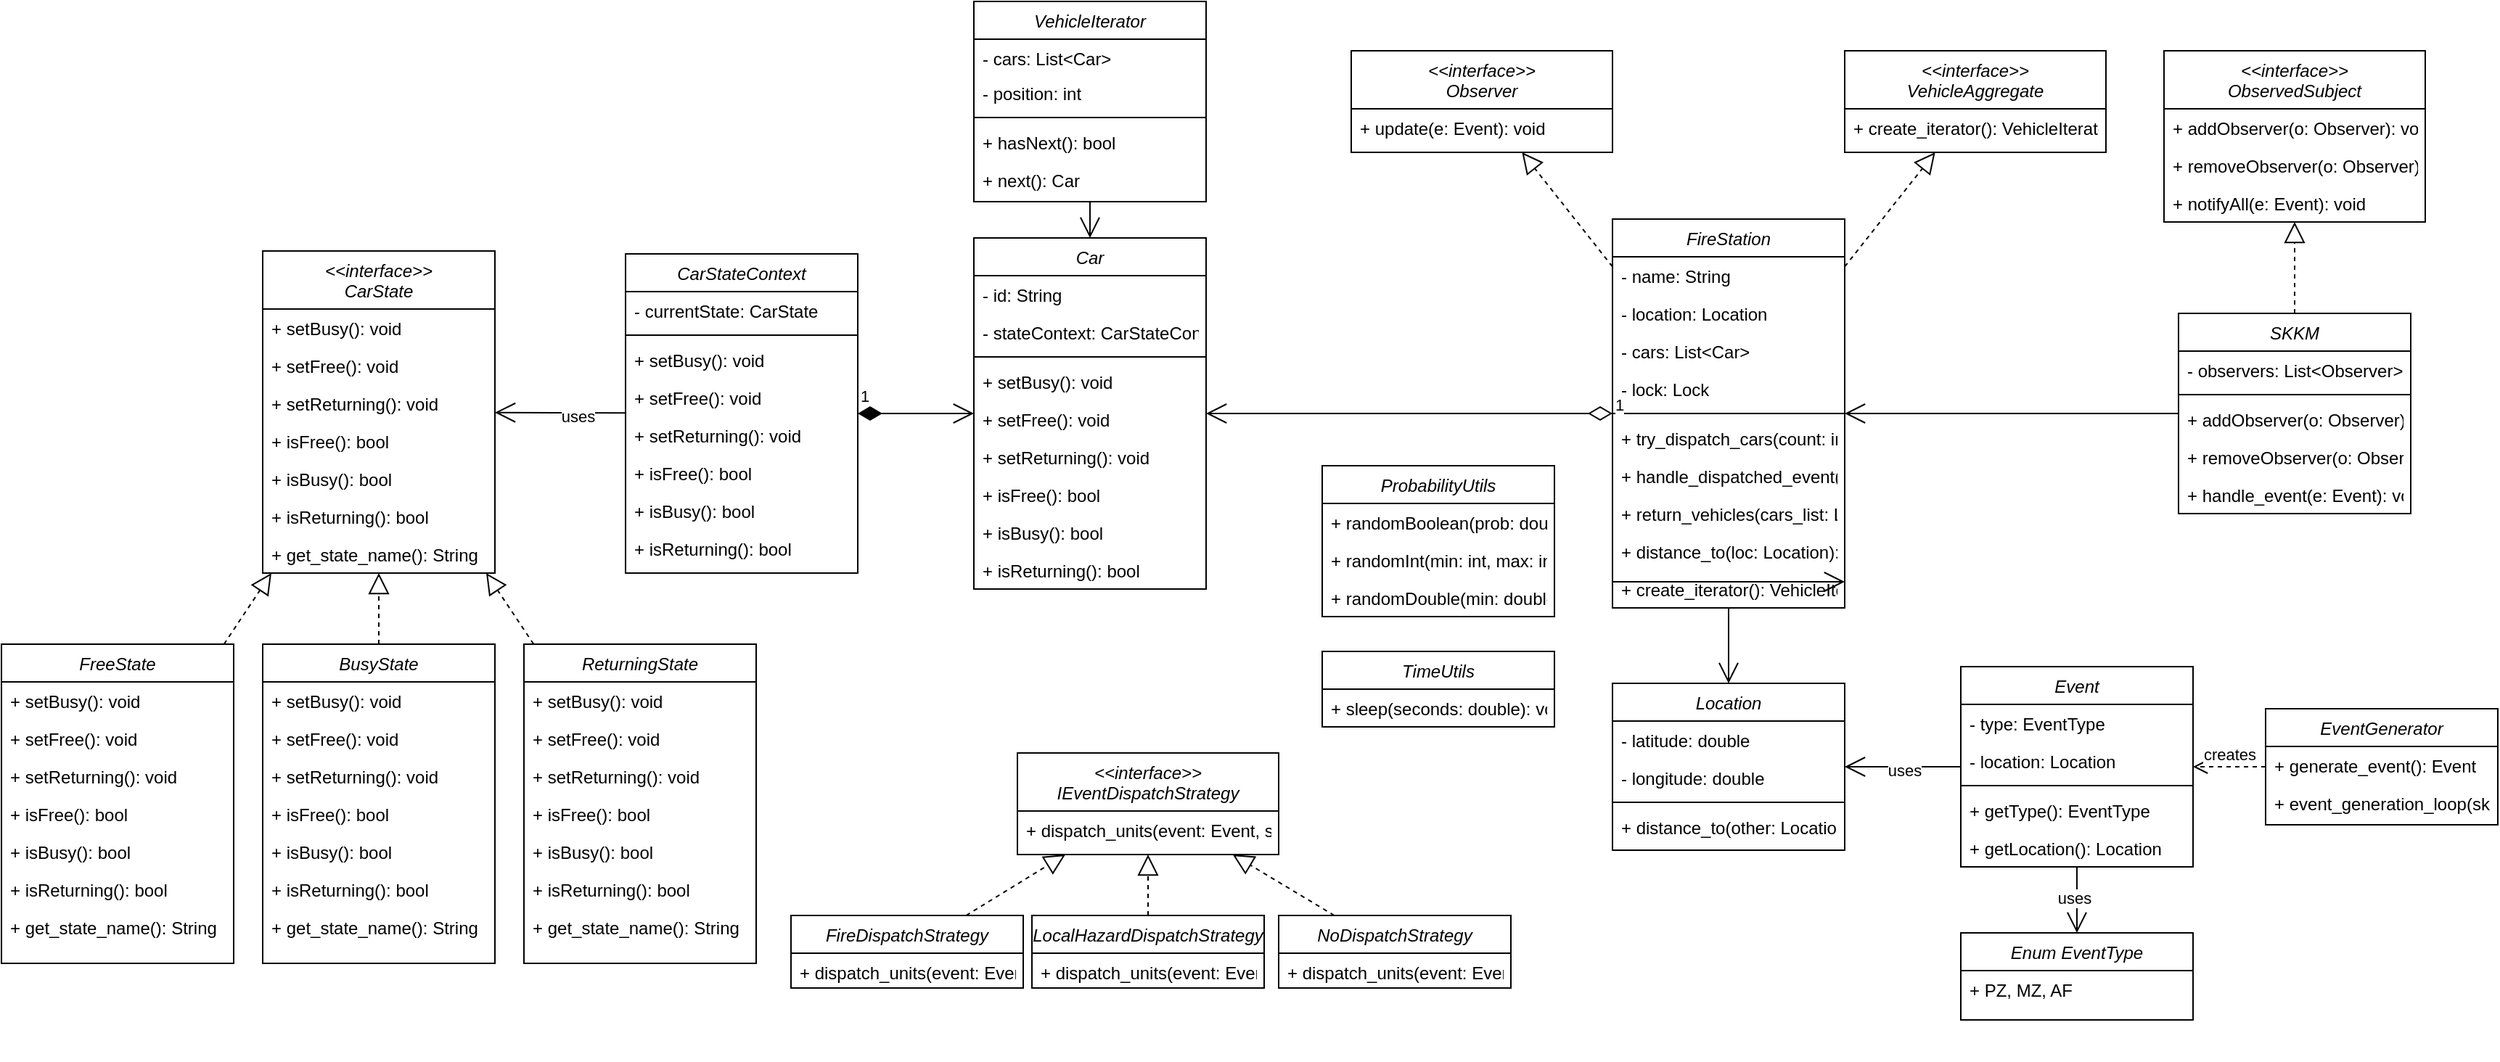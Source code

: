 <mxfile version="25.0.2">
  <diagram id="C5RBs43oDa-KdzZeNtuy" name="Page-1">
    <mxGraphModel dx="3720" dy="1858" grid="1" gridSize="10" guides="1" tooltips="1" connect="1" arrows="1" fold="1" page="1" pageScale="2.5" pageWidth="827" pageHeight="1169" math="0" shadow="0">
      <root>
        <mxCell id="WIyWlLk6GJQsqaUBKTNV-0" />
        <mxCell id="WIyWlLk6GJQsqaUBKTNV-1" parent="WIyWlLk6GJQsqaUBKTNV-0" />
        <mxCell id="zkfFHV4jXpPFQw0GAbJ--0" value="SKKM" style="swimlane;fontStyle=2;align=center;verticalAlign=top;childLayout=stackLayout;horizontal=1;startSize=26;horizontalStack=0;resizeParent=1;resizeLast=0;collapsible=1;marginBottom=0;rounded=0;shadow=0;strokeWidth=1;" parent="WIyWlLk6GJQsqaUBKTNV-1" vertex="1">
          <mxGeometry x="1830" y="225" width="160" height="138" as="geometry">
            <mxRectangle x="230" y="140" width="160" height="26" as="alternateBounds" />
          </mxGeometry>
        </mxCell>
        <mxCell id="zkfFHV4jXpPFQw0GAbJ--1" value="- observers: List&lt;Observer&gt;" style="text;align=left;verticalAlign=top;spacingLeft=4;spacingRight=4;overflow=hidden;rotatable=0;points=[[0,0.5],[1,0.5]];portConstraint=eastwest;" parent="zkfFHV4jXpPFQw0GAbJ--0" vertex="1">
          <mxGeometry y="26" width="160" height="26" as="geometry" />
        </mxCell>
        <mxCell id="zkfFHV4jXpPFQw0GAbJ--4" value="" style="line;html=1;strokeWidth=1;align=left;verticalAlign=middle;spacingTop=-1;spacingLeft=3;spacingRight=3;rotatable=0;labelPosition=right;points=[];portConstraint=eastwest;" parent="zkfFHV4jXpPFQw0GAbJ--0" vertex="1">
          <mxGeometry y="52" width="160" height="8" as="geometry" />
        </mxCell>
        <mxCell id="zkfFHV4jXpPFQw0GAbJ--5" value="+ addObserver(o: Observer): void" style="text;align=left;verticalAlign=top;spacingLeft=4;spacingRight=4;overflow=hidden;rotatable=0;points=[[0,0.5],[1,0.5]];portConstraint=eastwest;" parent="zkfFHV4jXpPFQw0GAbJ--0" vertex="1">
          <mxGeometry y="60" width="160" height="26" as="geometry" />
        </mxCell>
        <mxCell id="zkfFHV4jXpPFQw0GAbJ--2" value="+ removeObserver(o: Observer): void" style="text;align=left;verticalAlign=top;spacingLeft=4;spacingRight=4;overflow=hidden;rotatable=0;points=[[0,0.5],[1,0.5]];portConstraint=eastwest;rounded=0;shadow=0;html=0;" parent="zkfFHV4jXpPFQw0GAbJ--0" vertex="1">
          <mxGeometry y="86" width="160" height="26" as="geometry" />
        </mxCell>
        <mxCell id="fSnKcC19vcWi2rclpTKH-0" value="+ handle_event(e: Event): void" style="text;align=left;verticalAlign=top;spacingLeft=4;spacingRight=4;overflow=hidden;rotatable=0;points=[[0,0.5],[1,0.5]];portConstraint=eastwest;rounded=0;shadow=0;html=0;" parent="zkfFHV4jXpPFQw0GAbJ--0" vertex="1">
          <mxGeometry y="112" width="160" height="26" as="geometry" />
        </mxCell>
        <mxCell id="fSnKcC19vcWi2rclpTKH-1" value="FireStation" style="swimlane;fontStyle=2;align=center;verticalAlign=top;childLayout=stackLayout;horizontal=1;startSize=26;horizontalStack=0;resizeParent=1;resizeLast=0;collapsible=1;marginBottom=0;rounded=0;shadow=0;strokeWidth=1;" parent="WIyWlLk6GJQsqaUBKTNV-1" vertex="1">
          <mxGeometry x="1440" y="160" width="160" height="268" as="geometry">
            <mxRectangle x="230" y="140" width="160" height="26" as="alternateBounds" />
          </mxGeometry>
        </mxCell>
        <mxCell id="fSnKcC19vcWi2rclpTKH-7" value="- name: String" style="text;align=left;verticalAlign=top;spacingLeft=4;spacingRight=4;overflow=hidden;rotatable=0;points=[[0,0.5],[1,0.5]];portConstraint=eastwest;" parent="fSnKcC19vcWi2rclpTKH-1" vertex="1">
          <mxGeometry y="26" width="160" height="26" as="geometry" />
        </mxCell>
        <mxCell id="fSnKcC19vcWi2rclpTKH-9" value="- location: Location" style="text;align=left;verticalAlign=top;spacingLeft=4;spacingRight=4;overflow=hidden;rotatable=0;points=[[0,0.5],[1,0.5]];portConstraint=eastwest;" parent="fSnKcC19vcWi2rclpTKH-1" vertex="1">
          <mxGeometry y="52" width="160" height="26" as="geometry" />
        </mxCell>
        <mxCell id="fSnKcC19vcWi2rclpTKH-4" value="- cars: List&lt;Car&gt;" style="text;align=left;verticalAlign=top;spacingLeft=4;spacingRight=4;overflow=hidden;rotatable=0;points=[[0,0.5],[1,0.5]];portConstraint=eastwest;" parent="fSnKcC19vcWi2rclpTKH-1" vertex="1">
          <mxGeometry y="78" width="160" height="26" as="geometry" />
        </mxCell>
        <mxCell id="fSnKcC19vcWi2rclpTKH-8" value="- lock: Lock" style="text;align=left;verticalAlign=top;spacingLeft=4;spacingRight=4;overflow=hidden;rotatable=0;points=[[0,0.5],[1,0.5]];portConstraint=eastwest;" parent="fSnKcC19vcWi2rclpTKH-1" vertex="1">
          <mxGeometry y="104" width="160" height="26" as="geometry" />
        </mxCell>
        <mxCell id="fSnKcC19vcWi2rclpTKH-3" value="" style="line;html=1;strokeWidth=1;align=left;verticalAlign=middle;spacingTop=-1;spacingLeft=3;spacingRight=3;rotatable=0;labelPosition=right;points=[];portConstraint=eastwest;" parent="fSnKcC19vcWi2rclpTKH-1" vertex="1">
          <mxGeometry y="130" width="160" height="8" as="geometry" />
        </mxCell>
        <mxCell id="fSnKcC19vcWi2rclpTKH-5" value="+ try_dispatch_cars(count: int): List&lt;Car&gt; or None" style="text;align=left;verticalAlign=top;spacingLeft=4;spacingRight=4;overflow=hidden;rotatable=0;points=[[0,0.5],[1,0.5]];portConstraint=eastwest;rounded=0;shadow=0;html=0;" parent="fSnKcC19vcWi2rclpTKH-1" vertex="1">
          <mxGeometry y="138" width="160" height="26" as="geometry" />
        </mxCell>
        <mxCell id="fSnKcC19vcWi2rclpTKH-6" value="+ handle_dispatched_event(event: Event, dispatched_cars: List&lt;Car&gt;): void" style="text;align=left;verticalAlign=top;spacingLeft=4;spacingRight=4;overflow=hidden;rotatable=0;points=[[0,0.5],[1,0.5]];portConstraint=eastwest;rounded=0;shadow=0;html=0;" parent="fSnKcC19vcWi2rclpTKH-1" vertex="1">
          <mxGeometry y="164" width="160" height="26" as="geometry" />
        </mxCell>
        <mxCell id="fSnKcC19vcWi2rclpTKH-10" value="+ return_vehicles(cars_list: List&lt;Car&gt;, instant: bool): void" style="text;align=left;verticalAlign=top;spacingLeft=4;spacingRight=4;overflow=hidden;rotatable=0;points=[[0,0.5],[1,0.5]];portConstraint=eastwest;rounded=0;shadow=0;html=0;" parent="fSnKcC19vcWi2rclpTKH-1" vertex="1">
          <mxGeometry y="190" width="160" height="26" as="geometry" />
        </mxCell>
        <mxCell id="fSnKcC19vcWi2rclpTKH-11" value="+ distance_to(loc: Location): double&#xa;" style="text;align=left;verticalAlign=top;spacingLeft=4;spacingRight=4;overflow=hidden;rotatable=0;points=[[0,0.5],[1,0.5]];portConstraint=eastwest;rounded=0;shadow=0;html=0;" parent="fSnKcC19vcWi2rclpTKH-1" vertex="1">
          <mxGeometry y="216" width="160" height="26" as="geometry" />
        </mxCell>
        <mxCell id="fSnKcC19vcWi2rclpTKH-13" value="+ create_iterator(): VehicleIterator" style="text;align=left;verticalAlign=top;spacingLeft=4;spacingRight=4;overflow=hidden;rotatable=0;points=[[0,0.5],[1,0.5]];portConstraint=eastwest;rounded=0;shadow=0;html=0;" parent="fSnKcC19vcWi2rclpTKH-1" vertex="1">
          <mxGeometry y="242" width="160" height="26" as="geometry" />
        </mxCell>
        <mxCell id="fSnKcC19vcWi2rclpTKH-14" value="Car" style="swimlane;fontStyle=2;align=center;verticalAlign=top;childLayout=stackLayout;horizontal=1;startSize=26;horizontalStack=0;resizeParent=1;resizeLast=0;collapsible=1;marginBottom=0;rounded=0;shadow=0;strokeWidth=1;" parent="WIyWlLk6GJQsqaUBKTNV-1" vertex="1">
          <mxGeometry x="1000" y="173" width="160" height="242" as="geometry">
            <mxRectangle x="230" y="140" width="160" height="26" as="alternateBounds" />
          </mxGeometry>
        </mxCell>
        <mxCell id="fSnKcC19vcWi2rclpTKH-15" value="- id: String" style="text;align=left;verticalAlign=top;spacingLeft=4;spacingRight=4;overflow=hidden;rotatable=0;points=[[0,0.5],[1,0.5]];portConstraint=eastwest;" parent="fSnKcC19vcWi2rclpTKH-14" vertex="1">
          <mxGeometry y="26" width="160" height="26" as="geometry" />
        </mxCell>
        <mxCell id="fSnKcC19vcWi2rclpTKH-16" value="- stateContext: CarStateContext" style="text;align=left;verticalAlign=top;spacingLeft=4;spacingRight=4;overflow=hidden;rotatable=0;points=[[0,0.5],[1,0.5]];portConstraint=eastwest;" parent="fSnKcC19vcWi2rclpTKH-14" vertex="1">
          <mxGeometry y="52" width="160" height="26" as="geometry" />
        </mxCell>
        <mxCell id="fSnKcC19vcWi2rclpTKH-19" value="" style="line;html=1;strokeWidth=1;align=left;verticalAlign=middle;spacingTop=-1;spacingLeft=3;spacingRight=3;rotatable=0;labelPosition=right;points=[];portConstraint=eastwest;" parent="fSnKcC19vcWi2rclpTKH-14" vertex="1">
          <mxGeometry y="78" width="160" height="8" as="geometry" />
        </mxCell>
        <mxCell id="fSnKcC19vcWi2rclpTKH-20" value="+ setBusy(): void" style="text;align=left;verticalAlign=top;spacingLeft=4;spacingRight=4;overflow=hidden;rotatable=0;points=[[0,0.5],[1,0.5]];portConstraint=eastwest;rounded=0;shadow=0;html=0;" parent="fSnKcC19vcWi2rclpTKH-14" vertex="1">
          <mxGeometry y="86" width="160" height="26" as="geometry" />
        </mxCell>
        <mxCell id="fSnKcC19vcWi2rclpTKH-21" value="+ setFree(): void" style="text;align=left;verticalAlign=top;spacingLeft=4;spacingRight=4;overflow=hidden;rotatable=0;points=[[0,0.5],[1,0.5]];portConstraint=eastwest;rounded=0;shadow=0;html=0;" parent="fSnKcC19vcWi2rclpTKH-14" vertex="1">
          <mxGeometry y="112" width="160" height="26" as="geometry" />
        </mxCell>
        <mxCell id="fSnKcC19vcWi2rclpTKH-22" value="+ setReturning(): void" style="text;align=left;verticalAlign=top;spacingLeft=4;spacingRight=4;overflow=hidden;rotatable=0;points=[[0,0.5],[1,0.5]];portConstraint=eastwest;rounded=0;shadow=0;html=0;" parent="fSnKcC19vcWi2rclpTKH-14" vertex="1">
          <mxGeometry y="138" width="160" height="26" as="geometry" />
        </mxCell>
        <mxCell id="fSnKcC19vcWi2rclpTKH-23" value="+ isFree(): bool&#xa;" style="text;align=left;verticalAlign=top;spacingLeft=4;spacingRight=4;overflow=hidden;rotatable=0;points=[[0,0.5],[1,0.5]];portConstraint=eastwest;rounded=0;shadow=0;html=0;" parent="fSnKcC19vcWi2rclpTKH-14" vertex="1">
          <mxGeometry y="164" width="160" height="26" as="geometry" />
        </mxCell>
        <mxCell id="fSnKcC19vcWi2rclpTKH-24" value="+ isBusy(): bool" style="text;align=left;verticalAlign=top;spacingLeft=4;spacingRight=4;overflow=hidden;rotatable=0;points=[[0,0.5],[1,0.5]];portConstraint=eastwest;rounded=0;shadow=0;html=0;" parent="fSnKcC19vcWi2rclpTKH-14" vertex="1">
          <mxGeometry y="190" width="160" height="26" as="geometry" />
        </mxCell>
        <mxCell id="fSnKcC19vcWi2rclpTKH-25" value="+ isReturning(): bool" style="text;align=left;verticalAlign=top;spacingLeft=4;spacingRight=4;overflow=hidden;rotatable=0;points=[[0,0.5],[1,0.5]];portConstraint=eastwest;rounded=0;shadow=0;html=0;" parent="fSnKcC19vcWi2rclpTKH-14" vertex="1">
          <mxGeometry y="216" width="160" height="26" as="geometry" />
        </mxCell>
        <mxCell id="fSnKcC19vcWi2rclpTKH-39" value="CarStateContext" style="swimlane;fontStyle=2;align=center;verticalAlign=top;childLayout=stackLayout;horizontal=1;startSize=26;horizontalStack=0;resizeParent=1;resizeLast=0;collapsible=1;marginBottom=0;rounded=0;shadow=0;strokeWidth=1;" parent="WIyWlLk6GJQsqaUBKTNV-1" vertex="1">
          <mxGeometry x="760" y="184" width="160" height="220" as="geometry">
            <mxRectangle x="230" y="140" width="160" height="26" as="alternateBounds" />
          </mxGeometry>
        </mxCell>
        <mxCell id="fSnKcC19vcWi2rclpTKH-40" value="- currentState: CarState" style="text;align=left;verticalAlign=top;spacingLeft=4;spacingRight=4;overflow=hidden;rotatable=0;points=[[0,0.5],[1,0.5]];portConstraint=eastwest;" parent="fSnKcC19vcWi2rclpTKH-39" vertex="1">
          <mxGeometry y="26" width="160" height="26" as="geometry" />
        </mxCell>
        <mxCell id="fSnKcC19vcWi2rclpTKH-42" value="" style="line;html=1;strokeWidth=1;align=left;verticalAlign=middle;spacingTop=-1;spacingLeft=3;spacingRight=3;rotatable=0;labelPosition=right;points=[];portConstraint=eastwest;" parent="fSnKcC19vcWi2rclpTKH-39" vertex="1">
          <mxGeometry y="52" width="160" height="8" as="geometry" />
        </mxCell>
        <mxCell id="fSnKcC19vcWi2rclpTKH-43" value="+ setBusy(): void" style="text;align=left;verticalAlign=top;spacingLeft=4;spacingRight=4;overflow=hidden;rotatable=0;points=[[0,0.5],[1,0.5]];portConstraint=eastwest;rounded=0;shadow=0;html=0;" parent="fSnKcC19vcWi2rclpTKH-39" vertex="1">
          <mxGeometry y="60" width="160" height="26" as="geometry" />
        </mxCell>
        <mxCell id="fSnKcC19vcWi2rclpTKH-44" value="+ setFree(): void" style="text;align=left;verticalAlign=top;spacingLeft=4;spacingRight=4;overflow=hidden;rotatable=0;points=[[0,0.5],[1,0.5]];portConstraint=eastwest;rounded=0;shadow=0;html=0;" parent="fSnKcC19vcWi2rclpTKH-39" vertex="1">
          <mxGeometry y="86" width="160" height="26" as="geometry" />
        </mxCell>
        <mxCell id="fSnKcC19vcWi2rclpTKH-45" value="+ setReturning(): void" style="text;align=left;verticalAlign=top;spacingLeft=4;spacingRight=4;overflow=hidden;rotatable=0;points=[[0,0.5],[1,0.5]];portConstraint=eastwest;rounded=0;shadow=0;html=0;" parent="fSnKcC19vcWi2rclpTKH-39" vertex="1">
          <mxGeometry y="112" width="160" height="26" as="geometry" />
        </mxCell>
        <mxCell id="fSnKcC19vcWi2rclpTKH-46" value="+ isFree(): bool&#xa;" style="text;align=left;verticalAlign=top;spacingLeft=4;spacingRight=4;overflow=hidden;rotatable=0;points=[[0,0.5],[1,0.5]];portConstraint=eastwest;rounded=0;shadow=0;html=0;" parent="fSnKcC19vcWi2rclpTKH-39" vertex="1">
          <mxGeometry y="138" width="160" height="26" as="geometry" />
        </mxCell>
        <mxCell id="fSnKcC19vcWi2rclpTKH-47" value="+ isBusy(): bool" style="text;align=left;verticalAlign=top;spacingLeft=4;spacingRight=4;overflow=hidden;rotatable=0;points=[[0,0.5],[1,0.5]];portConstraint=eastwest;rounded=0;shadow=0;html=0;" parent="fSnKcC19vcWi2rclpTKH-39" vertex="1">
          <mxGeometry y="164" width="160" height="26" as="geometry" />
        </mxCell>
        <mxCell id="fSnKcC19vcWi2rclpTKH-48" value="+ isReturning(): bool" style="text;align=left;verticalAlign=top;spacingLeft=4;spacingRight=4;overflow=hidden;rotatable=0;points=[[0,0.5],[1,0.5]];portConstraint=eastwest;rounded=0;shadow=0;html=0;" parent="fSnKcC19vcWi2rclpTKH-39" vertex="1">
          <mxGeometry y="190" width="160" height="26" as="geometry" />
        </mxCell>
        <mxCell id="fSnKcC19vcWi2rclpTKH-49" value="&lt;&lt;interface&gt;&gt;&#xa;CarState" style="swimlane;fontStyle=2;align=center;verticalAlign=top;childLayout=stackLayout;horizontal=1;startSize=40;horizontalStack=0;resizeParent=1;resizeLast=0;collapsible=1;marginBottom=0;rounded=0;shadow=0;strokeWidth=1;" parent="WIyWlLk6GJQsqaUBKTNV-1" vertex="1">
          <mxGeometry x="510" y="182" width="160" height="222" as="geometry">
            <mxRectangle x="230" y="140" width="160" height="26" as="alternateBounds" />
          </mxGeometry>
        </mxCell>
        <mxCell id="fSnKcC19vcWi2rclpTKH-53" value="+ setBusy(): void" style="text;align=left;verticalAlign=top;spacingLeft=4;spacingRight=4;overflow=hidden;rotatable=0;points=[[0,0.5],[1,0.5]];portConstraint=eastwest;rounded=0;shadow=0;html=0;" parent="fSnKcC19vcWi2rclpTKH-49" vertex="1">
          <mxGeometry y="40" width="160" height="26" as="geometry" />
        </mxCell>
        <mxCell id="fSnKcC19vcWi2rclpTKH-54" value="+ setFree(): void" style="text;align=left;verticalAlign=top;spacingLeft=4;spacingRight=4;overflow=hidden;rotatable=0;points=[[0,0.5],[1,0.5]];portConstraint=eastwest;rounded=0;shadow=0;html=0;" parent="fSnKcC19vcWi2rclpTKH-49" vertex="1">
          <mxGeometry y="66" width="160" height="26" as="geometry" />
        </mxCell>
        <mxCell id="fSnKcC19vcWi2rclpTKH-55" value="+ setReturning(): void" style="text;align=left;verticalAlign=top;spacingLeft=4;spacingRight=4;overflow=hidden;rotatable=0;points=[[0,0.5],[1,0.5]];portConstraint=eastwest;rounded=0;shadow=0;html=0;" parent="fSnKcC19vcWi2rclpTKH-49" vertex="1">
          <mxGeometry y="92" width="160" height="26" as="geometry" />
        </mxCell>
        <mxCell id="fSnKcC19vcWi2rclpTKH-56" value="+ isFree(): bool&#xa;" style="text;align=left;verticalAlign=top;spacingLeft=4;spacingRight=4;overflow=hidden;rotatable=0;points=[[0,0.5],[1,0.5]];portConstraint=eastwest;rounded=0;shadow=0;html=0;" parent="fSnKcC19vcWi2rclpTKH-49" vertex="1">
          <mxGeometry y="118" width="160" height="26" as="geometry" />
        </mxCell>
        <mxCell id="fSnKcC19vcWi2rclpTKH-57" value="+ isBusy(): bool" style="text;align=left;verticalAlign=top;spacingLeft=4;spacingRight=4;overflow=hidden;rotatable=0;points=[[0,0.5],[1,0.5]];portConstraint=eastwest;rounded=0;shadow=0;html=0;" parent="fSnKcC19vcWi2rclpTKH-49" vertex="1">
          <mxGeometry y="144" width="160" height="26" as="geometry" />
        </mxCell>
        <mxCell id="fSnKcC19vcWi2rclpTKH-58" value="+ isReturning(): bool" style="text;align=left;verticalAlign=top;spacingLeft=4;spacingRight=4;overflow=hidden;rotatable=0;points=[[0,0.5],[1,0.5]];portConstraint=eastwest;rounded=0;shadow=0;html=0;" parent="fSnKcC19vcWi2rclpTKH-49" vertex="1">
          <mxGeometry y="170" width="160" height="26" as="geometry" />
        </mxCell>
        <mxCell id="fSnKcC19vcWi2rclpTKH-59" value="+ get_state_name(): String" style="text;align=left;verticalAlign=top;spacingLeft=4;spacingRight=4;overflow=hidden;rotatable=0;points=[[0,0.5],[1,0.5]];portConstraint=eastwest;rounded=0;shadow=0;html=0;" parent="fSnKcC19vcWi2rclpTKH-49" vertex="1">
          <mxGeometry y="196" width="160" height="26" as="geometry" />
        </mxCell>
        <mxCell id="fSnKcC19vcWi2rclpTKH-60" value="BusyState" style="swimlane;fontStyle=2;align=center;verticalAlign=top;childLayout=stackLayout;horizontal=1;startSize=26;horizontalStack=0;resizeParent=1;resizeLast=0;collapsible=1;marginBottom=0;rounded=0;shadow=0;strokeWidth=1;" parent="WIyWlLk6GJQsqaUBKTNV-1" vertex="1">
          <mxGeometry x="510" y="453" width="160" height="220" as="geometry">
            <mxRectangle x="230" y="140" width="160" height="26" as="alternateBounds" />
          </mxGeometry>
        </mxCell>
        <mxCell id="fSnKcC19vcWi2rclpTKH-62" value="+ setBusy(): void" style="text;align=left;verticalAlign=top;spacingLeft=4;spacingRight=4;overflow=hidden;rotatable=0;points=[[0,0.5],[1,0.5]];portConstraint=eastwest;rounded=0;shadow=0;html=0;" parent="fSnKcC19vcWi2rclpTKH-60" vertex="1">
          <mxGeometry y="26" width="160" height="26" as="geometry" />
        </mxCell>
        <mxCell id="fSnKcC19vcWi2rclpTKH-63" value="+ setFree(): void" style="text;align=left;verticalAlign=top;spacingLeft=4;spacingRight=4;overflow=hidden;rotatable=0;points=[[0,0.5],[1,0.5]];portConstraint=eastwest;rounded=0;shadow=0;html=0;" parent="fSnKcC19vcWi2rclpTKH-60" vertex="1">
          <mxGeometry y="52" width="160" height="26" as="geometry" />
        </mxCell>
        <mxCell id="fSnKcC19vcWi2rclpTKH-64" value="+ setReturning(): void" style="text;align=left;verticalAlign=top;spacingLeft=4;spacingRight=4;overflow=hidden;rotatable=0;points=[[0,0.5],[1,0.5]];portConstraint=eastwest;rounded=0;shadow=0;html=0;" parent="fSnKcC19vcWi2rclpTKH-60" vertex="1">
          <mxGeometry y="78" width="160" height="26" as="geometry" />
        </mxCell>
        <mxCell id="fSnKcC19vcWi2rclpTKH-65" value="+ isFree(): bool&#xa;" style="text;align=left;verticalAlign=top;spacingLeft=4;spacingRight=4;overflow=hidden;rotatable=0;points=[[0,0.5],[1,0.5]];portConstraint=eastwest;rounded=0;shadow=0;html=0;" parent="fSnKcC19vcWi2rclpTKH-60" vertex="1">
          <mxGeometry y="104" width="160" height="26" as="geometry" />
        </mxCell>
        <mxCell id="fSnKcC19vcWi2rclpTKH-66" value="+ isBusy(): bool" style="text;align=left;verticalAlign=top;spacingLeft=4;spacingRight=4;overflow=hidden;rotatable=0;points=[[0,0.5],[1,0.5]];portConstraint=eastwest;rounded=0;shadow=0;html=0;" parent="fSnKcC19vcWi2rclpTKH-60" vertex="1">
          <mxGeometry y="130" width="160" height="26" as="geometry" />
        </mxCell>
        <mxCell id="fSnKcC19vcWi2rclpTKH-67" value="+ isReturning(): bool" style="text;align=left;verticalAlign=top;spacingLeft=4;spacingRight=4;overflow=hidden;rotatable=0;points=[[0,0.5],[1,0.5]];portConstraint=eastwest;rounded=0;shadow=0;html=0;" parent="fSnKcC19vcWi2rclpTKH-60" vertex="1">
          <mxGeometry y="156" width="160" height="26" as="geometry" />
        </mxCell>
        <mxCell id="fSnKcC19vcWi2rclpTKH-68" value="+ get_state_name(): String" style="text;align=left;verticalAlign=top;spacingLeft=4;spacingRight=4;overflow=hidden;rotatable=0;points=[[0,0.5],[1,0.5]];portConstraint=eastwest;rounded=0;shadow=0;html=0;" parent="fSnKcC19vcWi2rclpTKH-60" vertex="1">
          <mxGeometry y="182" width="160" height="26" as="geometry" />
        </mxCell>
        <mxCell id="fSnKcC19vcWi2rclpTKH-69" value="FreeState" style="swimlane;fontStyle=2;align=center;verticalAlign=top;childLayout=stackLayout;horizontal=1;startSize=26;horizontalStack=0;resizeParent=1;resizeLast=0;collapsible=1;marginBottom=0;rounded=0;shadow=0;strokeWidth=1;" parent="WIyWlLk6GJQsqaUBKTNV-1" vertex="1">
          <mxGeometry x="330" y="453" width="160" height="220" as="geometry">
            <mxRectangle x="230" y="140" width="160" height="26" as="alternateBounds" />
          </mxGeometry>
        </mxCell>
        <mxCell id="fSnKcC19vcWi2rclpTKH-71" value="+ setBusy(): void" style="text;align=left;verticalAlign=top;spacingLeft=4;spacingRight=4;overflow=hidden;rotatable=0;points=[[0,0.5],[1,0.5]];portConstraint=eastwest;rounded=0;shadow=0;html=0;" parent="fSnKcC19vcWi2rclpTKH-69" vertex="1">
          <mxGeometry y="26" width="160" height="26" as="geometry" />
        </mxCell>
        <mxCell id="fSnKcC19vcWi2rclpTKH-72" value="+ setFree(): void" style="text;align=left;verticalAlign=top;spacingLeft=4;spacingRight=4;overflow=hidden;rotatable=0;points=[[0,0.5],[1,0.5]];portConstraint=eastwest;rounded=0;shadow=0;html=0;" parent="fSnKcC19vcWi2rclpTKH-69" vertex="1">
          <mxGeometry y="52" width="160" height="26" as="geometry" />
        </mxCell>
        <mxCell id="fSnKcC19vcWi2rclpTKH-73" value="+ setReturning(): void" style="text;align=left;verticalAlign=top;spacingLeft=4;spacingRight=4;overflow=hidden;rotatable=0;points=[[0,0.5],[1,0.5]];portConstraint=eastwest;rounded=0;shadow=0;html=0;" parent="fSnKcC19vcWi2rclpTKH-69" vertex="1">
          <mxGeometry y="78" width="160" height="26" as="geometry" />
        </mxCell>
        <mxCell id="fSnKcC19vcWi2rclpTKH-74" value="+ isFree(): bool&#xa;" style="text;align=left;verticalAlign=top;spacingLeft=4;spacingRight=4;overflow=hidden;rotatable=0;points=[[0,0.5],[1,0.5]];portConstraint=eastwest;rounded=0;shadow=0;html=0;" parent="fSnKcC19vcWi2rclpTKH-69" vertex="1">
          <mxGeometry y="104" width="160" height="26" as="geometry" />
        </mxCell>
        <mxCell id="fSnKcC19vcWi2rclpTKH-75" value="+ isBusy(): bool" style="text;align=left;verticalAlign=top;spacingLeft=4;spacingRight=4;overflow=hidden;rotatable=0;points=[[0,0.5],[1,0.5]];portConstraint=eastwest;rounded=0;shadow=0;html=0;" parent="fSnKcC19vcWi2rclpTKH-69" vertex="1">
          <mxGeometry y="130" width="160" height="26" as="geometry" />
        </mxCell>
        <mxCell id="fSnKcC19vcWi2rclpTKH-76" value="+ isReturning(): bool" style="text;align=left;verticalAlign=top;spacingLeft=4;spacingRight=4;overflow=hidden;rotatable=0;points=[[0,0.5],[1,0.5]];portConstraint=eastwest;rounded=0;shadow=0;html=0;" parent="fSnKcC19vcWi2rclpTKH-69" vertex="1">
          <mxGeometry y="156" width="160" height="26" as="geometry" />
        </mxCell>
        <mxCell id="fSnKcC19vcWi2rclpTKH-77" value="+ get_state_name(): String" style="text;align=left;verticalAlign=top;spacingLeft=4;spacingRight=4;overflow=hidden;rotatable=0;points=[[0,0.5],[1,0.5]];portConstraint=eastwest;rounded=0;shadow=0;html=0;" parent="fSnKcC19vcWi2rclpTKH-69" vertex="1">
          <mxGeometry y="182" width="160" height="26" as="geometry" />
        </mxCell>
        <mxCell id="fSnKcC19vcWi2rclpTKH-78" value="ReturningState" style="swimlane;fontStyle=2;align=center;verticalAlign=top;childLayout=stackLayout;horizontal=1;startSize=26;horizontalStack=0;resizeParent=1;resizeLast=0;collapsible=1;marginBottom=0;rounded=0;shadow=0;strokeWidth=1;" parent="WIyWlLk6GJQsqaUBKTNV-1" vertex="1">
          <mxGeometry x="690" y="453" width="160" height="220" as="geometry">
            <mxRectangle x="230" y="140" width="160" height="26" as="alternateBounds" />
          </mxGeometry>
        </mxCell>
        <mxCell id="fSnKcC19vcWi2rclpTKH-80" value="+ setBusy(): void" style="text;align=left;verticalAlign=top;spacingLeft=4;spacingRight=4;overflow=hidden;rotatable=0;points=[[0,0.5],[1,0.5]];portConstraint=eastwest;rounded=0;shadow=0;html=0;" parent="fSnKcC19vcWi2rclpTKH-78" vertex="1">
          <mxGeometry y="26" width="160" height="26" as="geometry" />
        </mxCell>
        <mxCell id="fSnKcC19vcWi2rclpTKH-81" value="+ setFree(): void" style="text;align=left;verticalAlign=top;spacingLeft=4;spacingRight=4;overflow=hidden;rotatable=0;points=[[0,0.5],[1,0.5]];portConstraint=eastwest;rounded=0;shadow=0;html=0;" parent="fSnKcC19vcWi2rclpTKH-78" vertex="1">
          <mxGeometry y="52" width="160" height="26" as="geometry" />
        </mxCell>
        <mxCell id="fSnKcC19vcWi2rclpTKH-82" value="+ setReturning(): void" style="text;align=left;verticalAlign=top;spacingLeft=4;spacingRight=4;overflow=hidden;rotatable=0;points=[[0,0.5],[1,0.5]];portConstraint=eastwest;rounded=0;shadow=0;html=0;" parent="fSnKcC19vcWi2rclpTKH-78" vertex="1">
          <mxGeometry y="78" width="160" height="26" as="geometry" />
        </mxCell>
        <mxCell id="fSnKcC19vcWi2rclpTKH-83" value="+ isFree(): bool&#xa;" style="text;align=left;verticalAlign=top;spacingLeft=4;spacingRight=4;overflow=hidden;rotatable=0;points=[[0,0.5],[1,0.5]];portConstraint=eastwest;rounded=0;shadow=0;html=0;" parent="fSnKcC19vcWi2rclpTKH-78" vertex="1">
          <mxGeometry y="104" width="160" height="26" as="geometry" />
        </mxCell>
        <mxCell id="fSnKcC19vcWi2rclpTKH-84" value="+ isBusy(): bool" style="text;align=left;verticalAlign=top;spacingLeft=4;spacingRight=4;overflow=hidden;rotatable=0;points=[[0,0.5],[1,0.5]];portConstraint=eastwest;rounded=0;shadow=0;html=0;" parent="fSnKcC19vcWi2rclpTKH-78" vertex="1">
          <mxGeometry y="130" width="160" height="26" as="geometry" />
        </mxCell>
        <mxCell id="fSnKcC19vcWi2rclpTKH-85" value="+ isReturning(): bool" style="text;align=left;verticalAlign=top;spacingLeft=4;spacingRight=4;overflow=hidden;rotatable=0;points=[[0,0.5],[1,0.5]];portConstraint=eastwest;rounded=0;shadow=0;html=0;" parent="fSnKcC19vcWi2rclpTKH-78" vertex="1">
          <mxGeometry y="156" width="160" height="26" as="geometry" />
        </mxCell>
        <mxCell id="fSnKcC19vcWi2rclpTKH-86" value="+ get_state_name(): String" style="text;align=left;verticalAlign=top;spacingLeft=4;spacingRight=4;overflow=hidden;rotatable=0;points=[[0,0.5],[1,0.5]];portConstraint=eastwest;rounded=0;shadow=0;html=0;" parent="fSnKcC19vcWi2rclpTKH-78" vertex="1">
          <mxGeometry y="182" width="160" height="26" as="geometry" />
        </mxCell>
        <mxCell id="fSnKcC19vcWi2rclpTKH-87" value="Event" style="swimlane;fontStyle=2;align=center;verticalAlign=top;childLayout=stackLayout;horizontal=1;startSize=26;horizontalStack=0;resizeParent=1;resizeLast=0;collapsible=1;marginBottom=0;rounded=0;shadow=0;strokeWidth=1;" parent="WIyWlLk6GJQsqaUBKTNV-1" vertex="1">
          <mxGeometry x="1680" y="468.5" width="160" height="138" as="geometry">
            <mxRectangle x="230" y="140" width="160" height="26" as="alternateBounds" />
          </mxGeometry>
        </mxCell>
        <mxCell id="fSnKcC19vcWi2rclpTKH-88" value="- type: EventType" style="text;align=left;verticalAlign=top;spacingLeft=4;spacingRight=4;overflow=hidden;rotatable=0;points=[[0,0.5],[1,0.5]];portConstraint=eastwest;" parent="fSnKcC19vcWi2rclpTKH-87" vertex="1">
          <mxGeometry y="26" width="160" height="26" as="geometry" />
        </mxCell>
        <mxCell id="fSnKcC19vcWi2rclpTKH-90" value="- location: Location" style="text;align=left;verticalAlign=top;spacingLeft=4;spacingRight=4;overflow=hidden;rotatable=0;points=[[0,0.5],[1,0.5]];portConstraint=eastwest;" parent="fSnKcC19vcWi2rclpTKH-87" vertex="1">
          <mxGeometry y="52" width="160" height="26" as="geometry" />
        </mxCell>
        <mxCell id="fSnKcC19vcWi2rclpTKH-89" value="" style="line;html=1;strokeWidth=1;align=left;verticalAlign=middle;spacingTop=-1;spacingLeft=3;spacingRight=3;rotatable=0;labelPosition=right;points=[];portConstraint=eastwest;" parent="fSnKcC19vcWi2rclpTKH-87" vertex="1">
          <mxGeometry y="78" width="160" height="8" as="geometry" />
        </mxCell>
        <mxCell id="fSnKcC19vcWi2rclpTKH-91" value="+ getType(): EventType" style="text;align=left;verticalAlign=top;spacingLeft=4;spacingRight=4;overflow=hidden;rotatable=0;points=[[0,0.5],[1,0.5]];portConstraint=eastwest;rounded=0;shadow=0;html=0;" parent="fSnKcC19vcWi2rclpTKH-87" vertex="1">
          <mxGeometry y="86" width="160" height="26" as="geometry" />
        </mxCell>
        <mxCell id="fSnKcC19vcWi2rclpTKH-92" value="+ getLocation(): Location" style="text;align=left;verticalAlign=top;spacingLeft=4;spacingRight=4;overflow=hidden;rotatable=0;points=[[0,0.5],[1,0.5]];portConstraint=eastwest;rounded=0;shadow=0;html=0;" parent="fSnKcC19vcWi2rclpTKH-87" vertex="1">
          <mxGeometry y="112" width="160" height="26" as="geometry" />
        </mxCell>
        <mxCell id="fSnKcC19vcWi2rclpTKH-93" value="Enum EventType" style="swimlane;fontStyle=2;align=center;verticalAlign=top;childLayout=stackLayout;horizontal=1;startSize=26;horizontalStack=0;resizeParent=1;resizeLast=0;collapsible=1;marginBottom=0;rounded=0;shadow=0;strokeWidth=1;" parent="WIyWlLk6GJQsqaUBKTNV-1" vertex="1">
          <mxGeometry x="1680" y="652" width="160" height="60" as="geometry">
            <mxRectangle x="230" y="140" width="160" height="26" as="alternateBounds" />
          </mxGeometry>
        </mxCell>
        <mxCell id="fSnKcC19vcWi2rclpTKH-99" value="+ PZ, MZ, AF" style="text;align=left;verticalAlign=top;spacingLeft=4;spacingRight=4;overflow=hidden;rotatable=0;points=[[0,0.5],[1,0.5]];portConstraint=eastwest;" parent="fSnKcC19vcWi2rclpTKH-93" vertex="1">
          <mxGeometry y="26" width="160" height="26" as="geometry" />
        </mxCell>
        <mxCell id="fSnKcC19vcWi2rclpTKH-100" value="Location" style="swimlane;fontStyle=2;align=center;verticalAlign=top;childLayout=stackLayout;horizontal=1;startSize=26;horizontalStack=0;resizeParent=1;resizeLast=0;collapsible=1;marginBottom=0;rounded=0;shadow=0;strokeWidth=1;" parent="WIyWlLk6GJQsqaUBKTNV-1" vertex="1">
          <mxGeometry x="1440" y="480" width="160" height="115" as="geometry">
            <mxRectangle x="230" y="140" width="160" height="26" as="alternateBounds" />
          </mxGeometry>
        </mxCell>
        <mxCell id="fSnKcC19vcWi2rclpTKH-101" value="- latitude: double&#xa;" style="text;align=left;verticalAlign=top;spacingLeft=4;spacingRight=4;overflow=hidden;rotatable=0;points=[[0,0.5],[1,0.5]];portConstraint=eastwest;" parent="fSnKcC19vcWi2rclpTKH-100" vertex="1">
          <mxGeometry y="26" width="160" height="26" as="geometry" />
        </mxCell>
        <mxCell id="fSnKcC19vcWi2rclpTKH-102" value="- longitude: double" style="text;align=left;verticalAlign=top;spacingLeft=4;spacingRight=4;overflow=hidden;rotatable=0;points=[[0,0.5],[1,0.5]];portConstraint=eastwest;" parent="fSnKcC19vcWi2rclpTKH-100" vertex="1">
          <mxGeometry y="52" width="160" height="26" as="geometry" />
        </mxCell>
        <mxCell id="fSnKcC19vcWi2rclpTKH-103" value="" style="line;html=1;strokeWidth=1;align=left;verticalAlign=middle;spacingTop=-1;spacingLeft=3;spacingRight=3;rotatable=0;labelPosition=right;points=[];portConstraint=eastwest;" parent="fSnKcC19vcWi2rclpTKH-100" vertex="1">
          <mxGeometry y="78" width="160" height="8" as="geometry" />
        </mxCell>
        <mxCell id="fSnKcC19vcWi2rclpTKH-104" value="+ distance_to(other: Location): double" style="text;align=left;verticalAlign=top;spacingLeft=4;spacingRight=4;overflow=hidden;rotatable=0;points=[[0,0.5],[1,0.5]];portConstraint=eastwest;rounded=0;shadow=0;html=0;" parent="fSnKcC19vcWi2rclpTKH-100" vertex="1">
          <mxGeometry y="86" width="160" height="26" as="geometry" />
        </mxCell>
        <mxCell id="fSnKcC19vcWi2rclpTKH-108" value="&lt;&lt;interface&gt;&gt;&#xa;VehicleAggregate&#xa;" style="swimlane;fontStyle=2;align=center;verticalAlign=top;childLayout=stackLayout;horizontal=1;startSize=40;horizontalStack=0;resizeParent=1;resizeLast=0;collapsible=1;marginBottom=0;rounded=0;shadow=0;strokeWidth=1;" parent="WIyWlLk6GJQsqaUBKTNV-1" vertex="1">
          <mxGeometry x="1600" y="44" width="180" height="70" as="geometry">
            <mxRectangle x="230" y="140" width="160" height="26" as="alternateBounds" />
          </mxGeometry>
        </mxCell>
        <mxCell id="fSnKcC19vcWi2rclpTKH-112" value="+ create_iterator(): VehicleIterator" style="text;align=left;verticalAlign=top;spacingLeft=4;spacingRight=4;overflow=hidden;rotatable=0;points=[[0,0.5],[1,0.5]];portConstraint=eastwest;rounded=0;shadow=0;html=0;" parent="fSnKcC19vcWi2rclpTKH-108" vertex="1">
          <mxGeometry y="40" width="180" height="26" as="geometry" />
        </mxCell>
        <mxCell id="fSnKcC19vcWi2rclpTKH-114" value="VehicleIterator" style="swimlane;fontStyle=2;align=center;verticalAlign=top;childLayout=stackLayout;horizontal=1;startSize=26;horizontalStack=0;resizeParent=1;resizeLast=0;collapsible=1;marginBottom=0;rounded=0;shadow=0;strokeWidth=1;" parent="WIyWlLk6GJQsqaUBKTNV-1" vertex="1">
          <mxGeometry x="1000" y="10" width="160" height="138" as="geometry">
            <mxRectangle x="230" y="140" width="160" height="26" as="alternateBounds" />
          </mxGeometry>
        </mxCell>
        <mxCell id="fSnKcC19vcWi2rclpTKH-115" value="- cars: List&lt;Car&gt;" style="text;align=left;verticalAlign=top;spacingLeft=4;spacingRight=4;overflow=hidden;rotatable=0;points=[[0,0.5],[1,0.5]];portConstraint=eastwest;" parent="fSnKcC19vcWi2rclpTKH-114" vertex="1">
          <mxGeometry y="26" width="160" height="24" as="geometry" />
        </mxCell>
        <mxCell id="fSnKcC19vcWi2rclpTKH-116" value="- position: int" style="text;align=left;verticalAlign=top;spacingLeft=4;spacingRight=4;overflow=hidden;rotatable=0;points=[[0,0.5],[1,0.5]];portConstraint=eastwest;" parent="fSnKcC19vcWi2rclpTKH-114" vertex="1">
          <mxGeometry y="50" width="160" height="26" as="geometry" />
        </mxCell>
        <mxCell id="fSnKcC19vcWi2rclpTKH-117" value="" style="line;html=1;strokeWidth=1;align=left;verticalAlign=middle;spacingTop=-1;spacingLeft=3;spacingRight=3;rotatable=0;labelPosition=right;points=[];portConstraint=eastwest;" parent="fSnKcC19vcWi2rclpTKH-114" vertex="1">
          <mxGeometry y="76" width="160" height="8" as="geometry" />
        </mxCell>
        <mxCell id="fSnKcC19vcWi2rclpTKH-118" value="+ hasNext(): bool" style="text;align=left;verticalAlign=top;spacingLeft=4;spacingRight=4;overflow=hidden;rotatable=0;points=[[0,0.5],[1,0.5]];portConstraint=eastwest;rounded=0;shadow=0;html=0;" parent="fSnKcC19vcWi2rclpTKH-114" vertex="1">
          <mxGeometry y="84" width="160" height="26" as="geometry" />
        </mxCell>
        <mxCell id="fSnKcC19vcWi2rclpTKH-119" value="+ next(): Car" style="text;align=left;verticalAlign=top;spacingLeft=4;spacingRight=4;overflow=hidden;rotatable=0;points=[[0,0.5],[1,0.5]];portConstraint=eastwest;rounded=0;shadow=0;html=0;" parent="fSnKcC19vcWi2rclpTKH-114" vertex="1">
          <mxGeometry y="110" width="160" height="26" as="geometry" />
        </mxCell>
        <mxCell id="fSnKcC19vcWi2rclpTKH-120" value="&lt;&lt;interface&gt;&gt;&#xa;ObservedSubject&#xa;" style="swimlane;fontStyle=2;align=center;verticalAlign=top;childLayout=stackLayout;horizontal=1;startSize=40;horizontalStack=0;resizeParent=1;resizeLast=0;collapsible=1;marginBottom=0;rounded=0;shadow=0;strokeWidth=1;" parent="WIyWlLk6GJQsqaUBKTNV-1" vertex="1">
          <mxGeometry x="1820" y="44" width="180" height="118" as="geometry">
            <mxRectangle x="230" y="140" width="160" height="26" as="alternateBounds" />
          </mxGeometry>
        </mxCell>
        <mxCell id="fSnKcC19vcWi2rclpTKH-121" value="+ addObserver(o: Observer): void" style="text;align=left;verticalAlign=top;spacingLeft=4;spacingRight=4;overflow=hidden;rotatable=0;points=[[0,0.5],[1,0.5]];portConstraint=eastwest;rounded=0;shadow=0;html=0;" parent="fSnKcC19vcWi2rclpTKH-120" vertex="1">
          <mxGeometry y="40" width="180" height="26" as="geometry" />
        </mxCell>
        <mxCell id="fSnKcC19vcWi2rclpTKH-122" value="+ removeObserver(o: Observer): void" style="text;align=left;verticalAlign=top;spacingLeft=4;spacingRight=4;overflow=hidden;rotatable=0;points=[[0,0.5],[1,0.5]];portConstraint=eastwest;rounded=0;shadow=0;html=0;" parent="fSnKcC19vcWi2rclpTKH-120" vertex="1">
          <mxGeometry y="66" width="180" height="26" as="geometry" />
        </mxCell>
        <mxCell id="fSnKcC19vcWi2rclpTKH-123" value="+ notifyAll(e: Event): void" style="text;align=left;verticalAlign=top;spacingLeft=4;spacingRight=4;overflow=hidden;rotatable=0;points=[[0,0.5],[1,0.5]];portConstraint=eastwest;rounded=0;shadow=0;html=0;" parent="fSnKcC19vcWi2rclpTKH-120" vertex="1">
          <mxGeometry y="92" width="180" height="26" as="geometry" />
        </mxCell>
        <mxCell id="fSnKcC19vcWi2rclpTKH-124" value="&lt;&lt;interface&gt;&gt;&#xa;Observer" style="swimlane;fontStyle=2;align=center;verticalAlign=top;childLayout=stackLayout;horizontal=1;startSize=40;horizontalStack=0;resizeParent=1;resizeLast=0;collapsible=1;marginBottom=0;rounded=0;shadow=0;strokeWidth=1;" parent="WIyWlLk6GJQsqaUBKTNV-1" vertex="1">
          <mxGeometry x="1260" y="44" width="180" height="70" as="geometry">
            <mxRectangle x="230" y="140" width="160" height="26" as="alternateBounds" />
          </mxGeometry>
        </mxCell>
        <mxCell id="fSnKcC19vcWi2rclpTKH-125" value="+ update(e: Event): void" style="text;align=left;verticalAlign=top;spacingLeft=4;spacingRight=4;overflow=hidden;rotatable=0;points=[[0,0.5],[1,0.5]];portConstraint=eastwest;rounded=0;shadow=0;html=0;" parent="fSnKcC19vcWi2rclpTKH-124" vertex="1">
          <mxGeometry y="40" width="180" height="26" as="geometry" />
        </mxCell>
        <mxCell id="fSnKcC19vcWi2rclpTKH-128" value="&lt;&lt;interface&gt;&gt;&#xa;IEventDispatchStrategy" style="swimlane;fontStyle=2;align=center;verticalAlign=top;childLayout=stackLayout;horizontal=1;startSize=40;horizontalStack=0;resizeParent=1;resizeLast=0;collapsible=1;marginBottom=0;rounded=0;shadow=0;strokeWidth=1;" parent="WIyWlLk6GJQsqaUBKTNV-1" vertex="1">
          <mxGeometry x="1030" y="528" width="180" height="70" as="geometry">
            <mxRectangle x="230" y="140" width="160" height="26" as="alternateBounds" />
          </mxGeometry>
        </mxCell>
        <mxCell id="fSnKcC19vcWi2rclpTKH-129" value="+ dispatch_units(event: Event, stations: List&lt;FireStation&gt;): bool" style="text;align=left;verticalAlign=top;spacingLeft=4;spacingRight=4;overflow=hidden;rotatable=0;points=[[0,0.5],[1,0.5]];portConstraint=eastwest;rounded=0;shadow=0;html=0;" parent="fSnKcC19vcWi2rclpTKH-128" vertex="1">
          <mxGeometry y="40" width="180" height="26" as="geometry" />
        </mxCell>
        <mxCell id="fSnKcC19vcWi2rclpTKH-132" value="FireDispatchStrategy" style="swimlane;fontStyle=2;align=center;verticalAlign=top;childLayout=stackLayout;horizontal=1;startSize=26;horizontalStack=0;resizeParent=1;resizeLast=0;collapsible=1;marginBottom=0;rounded=0;shadow=0;strokeWidth=1;" parent="WIyWlLk6GJQsqaUBKTNV-1" vertex="1">
          <mxGeometry x="874" y="640" width="160" height="50" as="geometry">
            <mxRectangle x="230" y="140" width="160" height="26" as="alternateBounds" />
          </mxGeometry>
        </mxCell>
        <mxCell id="fSnKcC19vcWi2rclpTKH-136" value="+ dispatch_units(event: Event, stations: List&lt;FireStation&gt;): bool" style="text;align=left;verticalAlign=top;spacingLeft=4;spacingRight=4;overflow=hidden;rotatable=0;points=[[0,0.5],[1,0.5]];portConstraint=eastwest;rounded=0;shadow=0;html=0;" parent="fSnKcC19vcWi2rclpTKH-132" vertex="1">
          <mxGeometry y="26" width="160" height="24" as="geometry" />
        </mxCell>
        <mxCell id="fSnKcC19vcWi2rclpTKH-137" value="LocalHazardDispatchStrategy" style="swimlane;fontStyle=2;align=center;verticalAlign=top;childLayout=stackLayout;horizontal=1;startSize=26;horizontalStack=0;resizeParent=1;resizeLast=0;collapsible=1;marginBottom=0;rounded=0;shadow=0;strokeWidth=1;" parent="WIyWlLk6GJQsqaUBKTNV-1" vertex="1">
          <mxGeometry x="1040" y="640" width="160" height="50" as="geometry">
            <mxRectangle x="230" y="140" width="160" height="26" as="alternateBounds" />
          </mxGeometry>
        </mxCell>
        <mxCell id="fSnKcC19vcWi2rclpTKH-139" value="+ dispatch_units(event: Event, stations: List&lt;FireStation&gt;): bool" style="text;align=left;verticalAlign=top;spacingLeft=4;spacingRight=4;overflow=hidden;rotatable=0;points=[[0,0.5],[1,0.5]];portConstraint=eastwest;rounded=0;shadow=0;html=0;" parent="fSnKcC19vcWi2rclpTKH-137" vertex="1">
          <mxGeometry y="26" width="160" height="24" as="geometry" />
        </mxCell>
        <mxCell id="fSnKcC19vcWi2rclpTKH-140" value="NoDispatchStrategy" style="swimlane;fontStyle=2;align=center;verticalAlign=top;childLayout=stackLayout;horizontal=1;startSize=26;horizontalStack=0;resizeParent=1;resizeLast=0;collapsible=1;marginBottom=0;rounded=0;shadow=0;strokeWidth=1;" parent="WIyWlLk6GJQsqaUBKTNV-1" vertex="1">
          <mxGeometry x="1210" y="640" width="160" height="50" as="geometry">
            <mxRectangle x="720" y="1260" width="160" height="26" as="alternateBounds" />
          </mxGeometry>
        </mxCell>
        <mxCell id="fSnKcC19vcWi2rclpTKH-142" value="+ dispatch_units(event: Event, stations: List&lt;FireStation&gt;): bool" style="text;align=left;verticalAlign=top;spacingLeft=4;spacingRight=4;overflow=hidden;rotatable=0;points=[[0,0.5],[1,0.5]];portConstraint=eastwest;rounded=0;shadow=0;html=0;" parent="fSnKcC19vcWi2rclpTKH-140" vertex="1">
          <mxGeometry y="26" width="160" height="24" as="geometry" />
        </mxCell>
        <mxCell id="fSnKcC19vcWi2rclpTKH-143" value="EventGenerator" style="swimlane;fontStyle=2;align=center;verticalAlign=top;childLayout=stackLayout;horizontal=1;startSize=26;horizontalStack=0;resizeParent=1;resizeLast=0;collapsible=1;marginBottom=0;rounded=0;shadow=0;strokeWidth=1;" parent="WIyWlLk6GJQsqaUBKTNV-1" vertex="1">
          <mxGeometry x="1890" y="497.5" width="160" height="80" as="geometry">
            <mxRectangle x="230" y="140" width="160" height="26" as="alternateBounds" />
          </mxGeometry>
        </mxCell>
        <mxCell id="fSnKcC19vcWi2rclpTKH-147" value="+ generate_event(): Event" style="text;align=left;verticalAlign=top;spacingLeft=4;spacingRight=4;overflow=hidden;rotatable=0;points=[[0,0.5],[1,0.5]];portConstraint=eastwest;rounded=0;shadow=0;html=0;" parent="fSnKcC19vcWi2rclpTKH-143" vertex="1">
          <mxGeometry y="26" width="160" height="26" as="geometry" />
        </mxCell>
        <mxCell id="fSnKcC19vcWi2rclpTKH-148" value="+ event_generation_loop(skkm: SKKM) void" style="text;align=left;verticalAlign=top;spacingLeft=4;spacingRight=4;overflow=hidden;rotatable=0;points=[[0,0.5],[1,0.5]];portConstraint=eastwest;rounded=0;shadow=0;html=0;" parent="fSnKcC19vcWi2rclpTKH-143" vertex="1">
          <mxGeometry y="52" width="160" height="26" as="geometry" />
        </mxCell>
        <mxCell id="fSnKcC19vcWi2rclpTKH-149" value="ProbabilityUtils" style="swimlane;fontStyle=2;align=center;verticalAlign=top;childLayout=stackLayout;horizontal=1;startSize=26;horizontalStack=0;resizeParent=1;resizeLast=0;collapsible=1;marginBottom=0;rounded=0;shadow=0;strokeWidth=1;" parent="WIyWlLk6GJQsqaUBKTNV-1" vertex="1">
          <mxGeometry x="1240" y="330" width="160" height="104" as="geometry">
            <mxRectangle x="230" y="140" width="160" height="26" as="alternateBounds" />
          </mxGeometry>
        </mxCell>
        <mxCell id="fSnKcC19vcWi2rclpTKH-150" value="+ randomBoolean(prob: double): bool" style="text;align=left;verticalAlign=top;spacingLeft=4;spacingRight=4;overflow=hidden;rotatable=0;points=[[0,0.5],[1,0.5]];portConstraint=eastwest;rounded=0;shadow=0;html=0;" parent="fSnKcC19vcWi2rclpTKH-149" vertex="1">
          <mxGeometry y="26" width="160" height="26" as="geometry" />
        </mxCell>
        <mxCell id="fSnKcC19vcWi2rclpTKH-152" value="+ randomInt(min: int, max: int): int" style="text;align=left;verticalAlign=top;spacingLeft=4;spacingRight=4;overflow=hidden;rotatable=0;points=[[0,0.5],[1,0.5]];portConstraint=eastwest;rounded=0;shadow=0;html=0;" parent="fSnKcC19vcWi2rclpTKH-149" vertex="1">
          <mxGeometry y="52" width="160" height="26" as="geometry" />
        </mxCell>
        <mxCell id="fSnKcC19vcWi2rclpTKH-151" value="+ randomDouble(min: double, max: double): double" style="text;align=left;verticalAlign=top;spacingLeft=4;spacingRight=4;overflow=hidden;rotatable=0;points=[[0,0.5],[1,0.5]];portConstraint=eastwest;rounded=0;shadow=0;html=0;" parent="fSnKcC19vcWi2rclpTKH-149" vertex="1">
          <mxGeometry y="78" width="160" height="26" as="geometry" />
        </mxCell>
        <mxCell id="fSnKcC19vcWi2rclpTKH-153" value="TimeUtils" style="swimlane;fontStyle=2;align=center;verticalAlign=top;childLayout=stackLayout;horizontal=1;startSize=26;horizontalStack=0;resizeParent=1;resizeLast=0;collapsible=1;marginBottom=0;rounded=0;shadow=0;strokeWidth=1;" parent="WIyWlLk6GJQsqaUBKTNV-1" vertex="1">
          <mxGeometry x="1240" y="458" width="160" height="52" as="geometry">
            <mxRectangle x="230" y="140" width="160" height="26" as="alternateBounds" />
          </mxGeometry>
        </mxCell>
        <mxCell id="fSnKcC19vcWi2rclpTKH-155" value="+ sleep(seconds: double): void" style="text;align=left;verticalAlign=top;spacingLeft=4;spacingRight=4;overflow=hidden;rotatable=0;points=[[0,0.5],[1,0.5]];portConstraint=eastwest;rounded=0;shadow=0;html=0;" parent="fSnKcC19vcWi2rclpTKH-153" vertex="1">
          <mxGeometry y="26" width="160" height="26" as="geometry" />
        </mxCell>
        <mxCell id="ehqMcVqoiBOCJALo7gCY-13" value="" style="endArrow=block;dashed=1;endFill=0;endSize=12;html=1;rounded=0;" edge="1" parent="WIyWlLk6GJQsqaUBKTNV-1" source="fSnKcC19vcWi2rclpTKH-60" target="fSnKcC19vcWi2rclpTKH-49">
          <mxGeometry width="160" relative="1" as="geometry">
            <mxPoint x="540" y="413" as="sourcePoint" />
            <mxPoint x="1380" y="673" as="targetPoint" />
          </mxGeometry>
        </mxCell>
        <mxCell id="ehqMcVqoiBOCJALo7gCY-15" value="" style="endArrow=block;dashed=1;endFill=0;endSize=12;html=1;rounded=0;" edge="1" parent="WIyWlLk6GJQsqaUBKTNV-1" source="fSnKcC19vcWi2rclpTKH-78" target="fSnKcC19vcWi2rclpTKH-49">
          <mxGeometry width="160" relative="1" as="geometry">
            <mxPoint x="630" y="423" as="sourcePoint" />
            <mxPoint x="990" y="783" as="targetPoint" />
          </mxGeometry>
        </mxCell>
        <mxCell id="ehqMcVqoiBOCJALo7gCY-16" value="" style="endArrow=open;endFill=1;endSize=12;html=1;rounded=0;" edge="1" parent="WIyWlLk6GJQsqaUBKTNV-1" source="fSnKcC19vcWi2rclpTKH-87" target="fSnKcC19vcWi2rclpTKH-93">
          <mxGeometry width="160" relative="1" as="geometry">
            <mxPoint x="1170" y="930" as="sourcePoint" />
            <mxPoint x="1330" y="930" as="targetPoint" />
          </mxGeometry>
        </mxCell>
        <mxCell id="ehqMcVqoiBOCJALo7gCY-42" value="uses" style="edgeLabel;html=1;align=center;verticalAlign=middle;resizable=0;points=[];" vertex="1" connectable="0" parent="ehqMcVqoiBOCJALo7gCY-16">
          <mxGeometry x="-0.047" y="-2" relative="1" as="geometry">
            <mxPoint as="offset" />
          </mxGeometry>
        </mxCell>
        <mxCell id="ehqMcVqoiBOCJALo7gCY-17" value="" style="endArrow=open;endFill=1;endSize=12;html=1;rounded=0;" edge="1" parent="WIyWlLk6GJQsqaUBKTNV-1" source="fSnKcC19vcWi2rclpTKH-87" target="fSnKcC19vcWi2rclpTKH-100">
          <mxGeometry width="160" relative="1" as="geometry">
            <mxPoint x="960" y="1030" as="sourcePoint" />
            <mxPoint x="960" y="1069" as="targetPoint" />
          </mxGeometry>
        </mxCell>
        <mxCell id="ehqMcVqoiBOCJALo7gCY-43" value="uses" style="edgeLabel;html=1;align=center;verticalAlign=middle;resizable=0;points=[];" vertex="1" connectable="0" parent="ehqMcVqoiBOCJALo7gCY-17">
          <mxGeometry x="-0.025" y="2" relative="1" as="geometry">
            <mxPoint as="offset" />
          </mxGeometry>
        </mxCell>
        <mxCell id="ehqMcVqoiBOCJALo7gCY-18" value="" style="endArrow=open;endFill=1;endSize=12;html=1;rounded=0;" edge="1" parent="WIyWlLk6GJQsqaUBKTNV-1" source="fSnKcC19vcWi2rclpTKH-1" target="fSnKcC19vcWi2rclpTKH-100">
          <mxGeometry width="160" relative="1" as="geometry">
            <mxPoint x="1040" y="950" as="sourcePoint" />
            <mxPoint x="1120" y="950" as="targetPoint" />
          </mxGeometry>
        </mxCell>
        <mxCell id="ehqMcVqoiBOCJALo7gCY-21" value="" style="ellipse;whiteSpace=wrap;html=1;align=center;aspect=fixed;fillColor=none;strokeColor=none;resizable=0;perimeter=centerPerimeter;rotatable=0;allowArrows=0;points=[];outlineConnect=1;" vertex="1" parent="WIyWlLk6GJQsqaUBKTNV-1">
          <mxGeometry x="1335" y="730" width="10" height="10" as="geometry" />
        </mxCell>
        <mxCell id="ehqMcVqoiBOCJALo7gCY-22" value="" style="endArrow=open;endFill=1;endSize=12;html=1;rounded=0;" edge="1" parent="WIyWlLk6GJQsqaUBKTNV-1" source="fSnKcC19vcWi2rclpTKH-114" target="fSnKcC19vcWi2rclpTKH-14">
          <mxGeometry width="160" relative="1" as="geometry">
            <mxPoint x="1260" y="730" as="sourcePoint" />
            <mxPoint x="1420" y="730" as="targetPoint" />
          </mxGeometry>
        </mxCell>
        <mxCell id="ehqMcVqoiBOCJALo7gCY-30" value="" style="ellipse;whiteSpace=wrap;html=1;align=center;aspect=fixed;fillColor=none;strokeColor=none;resizable=0;perimeter=centerPerimeter;rotatable=0;allowArrows=0;points=[];outlineConnect=1;" vertex="1" parent="WIyWlLk6GJQsqaUBKTNV-1">
          <mxGeometry x="1845" y="572" width="10" height="10" as="geometry" />
        </mxCell>
        <mxCell id="ehqMcVqoiBOCJALo7gCY-38" value="" style="endArrow=block;dashed=1;endFill=0;endSize=12;html=1;rounded=0;" edge="1" parent="WIyWlLk6GJQsqaUBKTNV-1" source="fSnKcC19vcWi2rclpTKH-132" target="fSnKcC19vcWi2rclpTKH-128">
          <mxGeometry width="160" relative="1" as="geometry">
            <mxPoint x="1150" y="451.5" as="sourcePoint" />
            <mxPoint x="2450" y="-392.5" as="targetPoint" />
          </mxGeometry>
        </mxCell>
        <mxCell id="ehqMcVqoiBOCJALo7gCY-39" value="" style="endArrow=block;dashed=1;endFill=0;endSize=12;html=1;rounded=0;" edge="1" parent="WIyWlLk6GJQsqaUBKTNV-1" source="fSnKcC19vcWi2rclpTKH-137" target="fSnKcC19vcWi2rclpTKH-128">
          <mxGeometry width="160" relative="1" as="geometry">
            <mxPoint x="1260" y="501.5" as="sourcePoint" />
            <mxPoint x="1179" y="551.5" as="targetPoint" />
          </mxGeometry>
        </mxCell>
        <mxCell id="ehqMcVqoiBOCJALo7gCY-40" value="" style="endArrow=block;dashed=1;endFill=0;endSize=12;html=1;rounded=0;" edge="1" parent="WIyWlLk6GJQsqaUBKTNV-1" source="fSnKcC19vcWi2rclpTKH-140" target="fSnKcC19vcWi2rclpTKH-128">
          <mxGeometry width="160" relative="1" as="geometry">
            <mxPoint x="1330" y="491.5" as="sourcePoint" />
            <mxPoint x="1320" y="551.5" as="targetPoint" />
          </mxGeometry>
        </mxCell>
        <mxCell id="ehqMcVqoiBOCJALo7gCY-41" value="creates" style="html=1;verticalAlign=bottom;endArrow=open;dashed=1;endSize=8;curved=0;rounded=0;" edge="1" parent="WIyWlLk6GJQsqaUBKTNV-1" source="fSnKcC19vcWi2rclpTKH-143" target="fSnKcC19vcWi2rclpTKH-87">
          <mxGeometry relative="1" as="geometry">
            <mxPoint x="1270" y="1070" as="sourcePoint" />
            <mxPoint x="1190" y="1070" as="targetPoint" />
            <Array as="points" />
          </mxGeometry>
        </mxCell>
        <mxCell id="ehqMcVqoiBOCJALo7gCY-45" value="" style="endArrow=block;dashed=1;endFill=0;endSize=12;html=1;rounded=0;" edge="1" parent="WIyWlLk6GJQsqaUBKTNV-1" source="fSnKcC19vcWi2rclpTKH-69" target="fSnKcC19vcWi2rclpTKH-49">
          <mxGeometry width="160" relative="1" as="geometry">
            <mxPoint x="990" y="705" as="sourcePoint" />
            <mxPoint x="390" y="303" as="targetPoint" />
          </mxGeometry>
        </mxCell>
        <mxCell id="ehqMcVqoiBOCJALo7gCY-54" value="" style="ellipse;whiteSpace=wrap;html=1;align=center;aspect=fixed;fillColor=none;strokeColor=none;resizable=0;perimeter=centerPerimeter;rotatable=0;allowArrows=0;points=[];outlineConnect=1;" vertex="1" parent="WIyWlLk6GJQsqaUBKTNV-1">
          <mxGeometry x="1455" y="360" width="10" height="10" as="geometry" />
        </mxCell>
        <mxCell id="ehqMcVqoiBOCJALo7gCY-56" value="" style="endArrow=block;dashed=1;endFill=0;endSize=12;html=1;rounded=0;" edge="1" parent="WIyWlLk6GJQsqaUBKTNV-1" source="zkfFHV4jXpPFQw0GAbJ--0" target="fSnKcC19vcWi2rclpTKH-120">
          <mxGeometry width="160" relative="1" as="geometry">
            <mxPoint x="1380" y="460" as="sourcePoint" />
            <mxPoint x="1540" y="460" as="targetPoint" />
          </mxGeometry>
        </mxCell>
        <mxCell id="ehqMcVqoiBOCJALo7gCY-57" value="" style="endArrow=block;dashed=1;endFill=0;endSize=12;html=1;rounded=0;" edge="1" parent="WIyWlLk6GJQsqaUBKTNV-1" source="fSnKcC19vcWi2rclpTKH-1" target="fSnKcC19vcWi2rclpTKH-124">
          <mxGeometry width="160" relative="1" as="geometry">
            <mxPoint x="1130" y="210" as="sourcePoint" />
            <mxPoint x="1130" y="148" as="targetPoint" />
          </mxGeometry>
        </mxCell>
        <mxCell id="ehqMcVqoiBOCJALo7gCY-58" value="" style="endArrow=block;dashed=1;endFill=0;endSize=12;html=1;rounded=0;" edge="1" parent="WIyWlLk6GJQsqaUBKTNV-1" source="fSnKcC19vcWi2rclpTKH-1" target="fSnKcC19vcWi2rclpTKH-108">
          <mxGeometry width="160" relative="1" as="geometry">
            <mxPoint x="1200" y="682" as="sourcePoint" />
            <mxPoint x="1340" y="643" as="targetPoint" />
          </mxGeometry>
        </mxCell>
        <mxCell id="ehqMcVqoiBOCJALo7gCY-61" value="" style="endArrow=open;endFill=1;endSize=12;html=1;rounded=0;" edge="1" parent="WIyWlLk6GJQsqaUBKTNV-1">
          <mxGeometry width="160" relative="1" as="geometry">
            <mxPoint x="1440" y="410" as="sourcePoint" />
            <mxPoint x="1600" y="410" as="targetPoint" />
          </mxGeometry>
        </mxCell>
        <mxCell id="ehqMcVqoiBOCJALo7gCY-62" value="" style="endArrow=open;endFill=1;endSize=12;html=1;rounded=0;" edge="1" parent="WIyWlLk6GJQsqaUBKTNV-1" source="zkfFHV4jXpPFQw0GAbJ--0" target="fSnKcC19vcWi2rclpTKH-1">
          <mxGeometry width="160" relative="1" as="geometry">
            <mxPoint x="1440" y="330" as="sourcePoint" />
            <mxPoint x="1600" y="330" as="targetPoint" />
          </mxGeometry>
        </mxCell>
        <mxCell id="ehqMcVqoiBOCJALo7gCY-64" value="" style="endArrow=open;endFill=1;endSize=12;html=1;rounded=0;" edge="1" parent="WIyWlLk6GJQsqaUBKTNV-1" source="fSnKcC19vcWi2rclpTKH-39" target="fSnKcC19vcWi2rclpTKH-49">
          <mxGeometry width="160" relative="1" as="geometry">
            <mxPoint x="1771" y="51" as="sourcePoint" />
            <mxPoint x="1539" y="505" as="targetPoint" />
          </mxGeometry>
        </mxCell>
        <mxCell id="ehqMcVqoiBOCJALo7gCY-65" value="uses" style="edgeLabel;html=1;align=center;verticalAlign=middle;resizable=0;points=[];" vertex="1" connectable="0" parent="ehqMcVqoiBOCJALo7gCY-64">
          <mxGeometry x="-0.266" y="2" relative="1" as="geometry">
            <mxPoint as="offset" />
          </mxGeometry>
        </mxCell>
        <mxCell id="ehqMcVqoiBOCJALo7gCY-70" value="1" style="endArrow=open;html=1;endSize=12;startArrow=diamondThin;startSize=14;startFill=1;edgeStyle=orthogonalEdgeStyle;align=left;verticalAlign=bottom;rounded=0;" edge="1" parent="WIyWlLk6GJQsqaUBKTNV-1" source="fSnKcC19vcWi2rclpTKH-39" target="fSnKcC19vcWi2rclpTKH-14">
          <mxGeometry x="-1" y="3" relative="1" as="geometry">
            <mxPoint x="980" y="330" as="sourcePoint" />
            <mxPoint x="1140" y="330" as="targetPoint" />
          </mxGeometry>
        </mxCell>
        <mxCell id="ehqMcVqoiBOCJALo7gCY-71" value="1" style="endArrow=open;html=1;endSize=12;startArrow=diamondThin;startSize=14;startFill=0;edgeStyle=orthogonalEdgeStyle;align=left;verticalAlign=bottom;rounded=0;" edge="1" parent="WIyWlLk6GJQsqaUBKTNV-1" source="fSnKcC19vcWi2rclpTKH-1" target="fSnKcC19vcWi2rclpTKH-14">
          <mxGeometry x="-1" y="3" relative="1" as="geometry">
            <mxPoint x="980" y="330" as="sourcePoint" />
            <mxPoint x="1140" y="330" as="targetPoint" />
          </mxGeometry>
        </mxCell>
      </root>
    </mxGraphModel>
  </diagram>
</mxfile>
